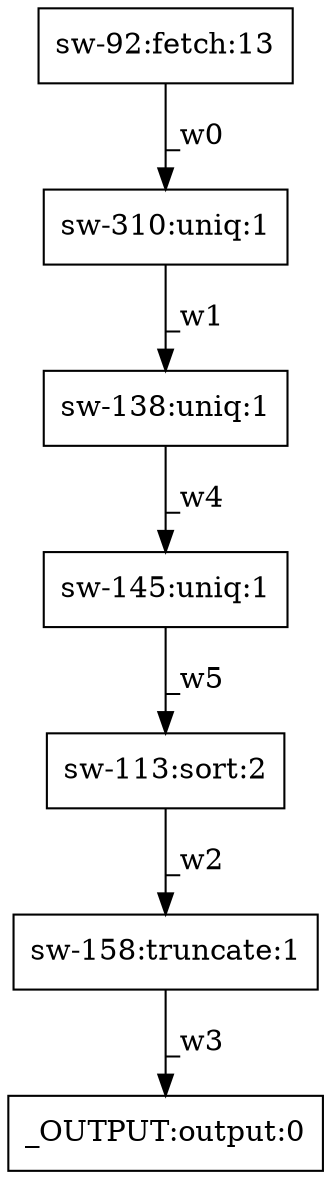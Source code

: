 digraph test1 { node [shape=box] "_OUTPUT" [label="_OUTPUT:output:0"];"sw-158" [label="sw-158:truncate:1"];"sw-113" [label="sw-113:sort:2"];"sw-92" [label="sw-92:fetch:13"];"sw-145" [label="sw-145:uniq:1"];"sw-138" [label="sw-138:uniq:1"];"sw-310" [label="sw-310:uniq:1"];"sw-92" -> "sw-310" [label="_w0"];"sw-310" -> "sw-138" [label="_w1"];"sw-113" -> "sw-158" [label="_w2"];"sw-158" -> "_OUTPUT" [label="_w3"];"sw-138" -> "sw-145" [label="_w4"];"sw-145" -> "sw-113" [label="_w5"];}
